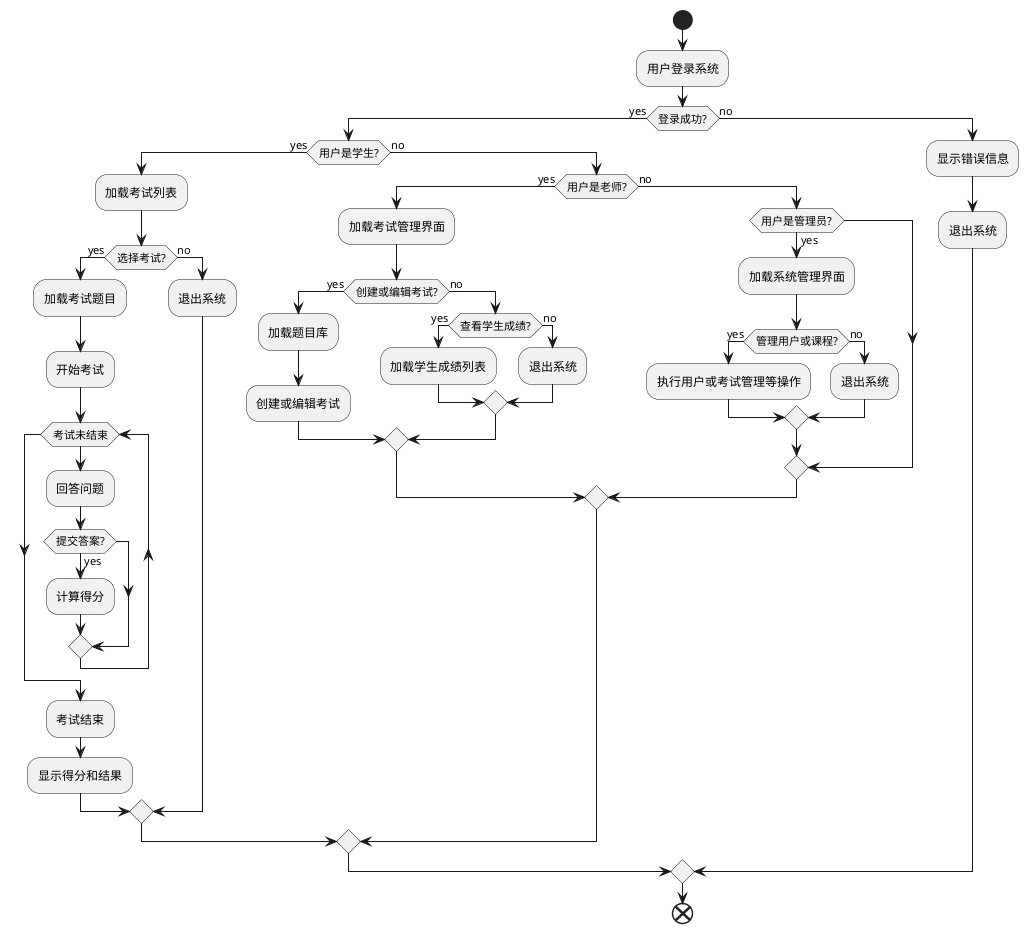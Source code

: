 @startuml
start

:用户登录系统;
if (登录成功?) then (yes)
  if (用户是学生?) then (yes)
    :加载考试列表;
    if (选择考试?) then (yes)
      :加载考试题目;
      :开始考试;
      while (考试未结束)
        :回答问题;
        if (提交答案?) then (yes)
          :计算得分;
        endif
      endwhile
      :考试结束;
      :显示得分和结果;
    else (no)
      :退出系统;
    endif
  else (no)
    if (用户是老师?) then (yes)
      :加载考试管理界面;
      if (创建或编辑考试?) then (yes)
        :加载题目库;
        :创建或编辑考试;
      else (no)
        if (查看学生成绩?) then (yes)
          :加载学生成绩列表;
        else (no)
          :退出系统;
        endif
      endif
    else (no)
      if (用户是管理员?) then (yes)
        :加载系统管理界面;
        if (管理用户或课程?) then (yes)
          :执行用户或考试管理等操作;
        else (no)
          :退出系统;
        endif
      endif
    endif
  endif
else (no)
  :显示错误信息;
  :退出系统;
endif

end
@enduml

